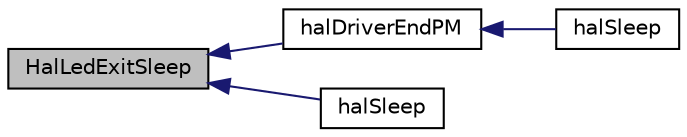 digraph "HalLedExitSleep"
{
  edge [fontname="Helvetica",fontsize="10",labelfontname="Helvetica",labelfontsize="10"];
  node [fontname="Helvetica",fontsize="10",shape=record];
  rankdir="LR";
  Node1 [label="HalLedExitSleep",height=0.2,width=0.4,color="black", fillcolor="grey75", style="filled" fontcolor="black"];
  Node1 -> Node2 [dir="back",color="midnightblue",fontsize="10",style="solid",fontname="Helvetica"];
  Node2 [label="halDriverEndPM",height=0.2,width=0.4,color="black", fillcolor="white", style="filled",URL="$target_2_c_c2541_a_r_c_2hal__drivers_8h.html#aa488902220c5ce8cdad086857e75bb26"];
  Node2 -> Node3 [dir="back",color="midnightblue",fontsize="10",style="solid",fontname="Helvetica"];
  Node3 [label="halSleep",height=0.2,width=0.4,color="black", fillcolor="white", style="filled",URL="$_c_c2541_a_r_c_2hal__sleep_8c.html#ac835ef1b412005af49a6c47ef15372bd"];
  Node1 -> Node4 [dir="back",color="midnightblue",fontsize="10",style="solid",fontname="Helvetica"];
  Node4 [label="halSleep",height=0.2,width=0.4,color="black", fillcolor="white", style="filled",URL="$_c_c2540_e_b_2hal__sleep_8c.html#ac835ef1b412005af49a6c47ef15372bd"];
}
